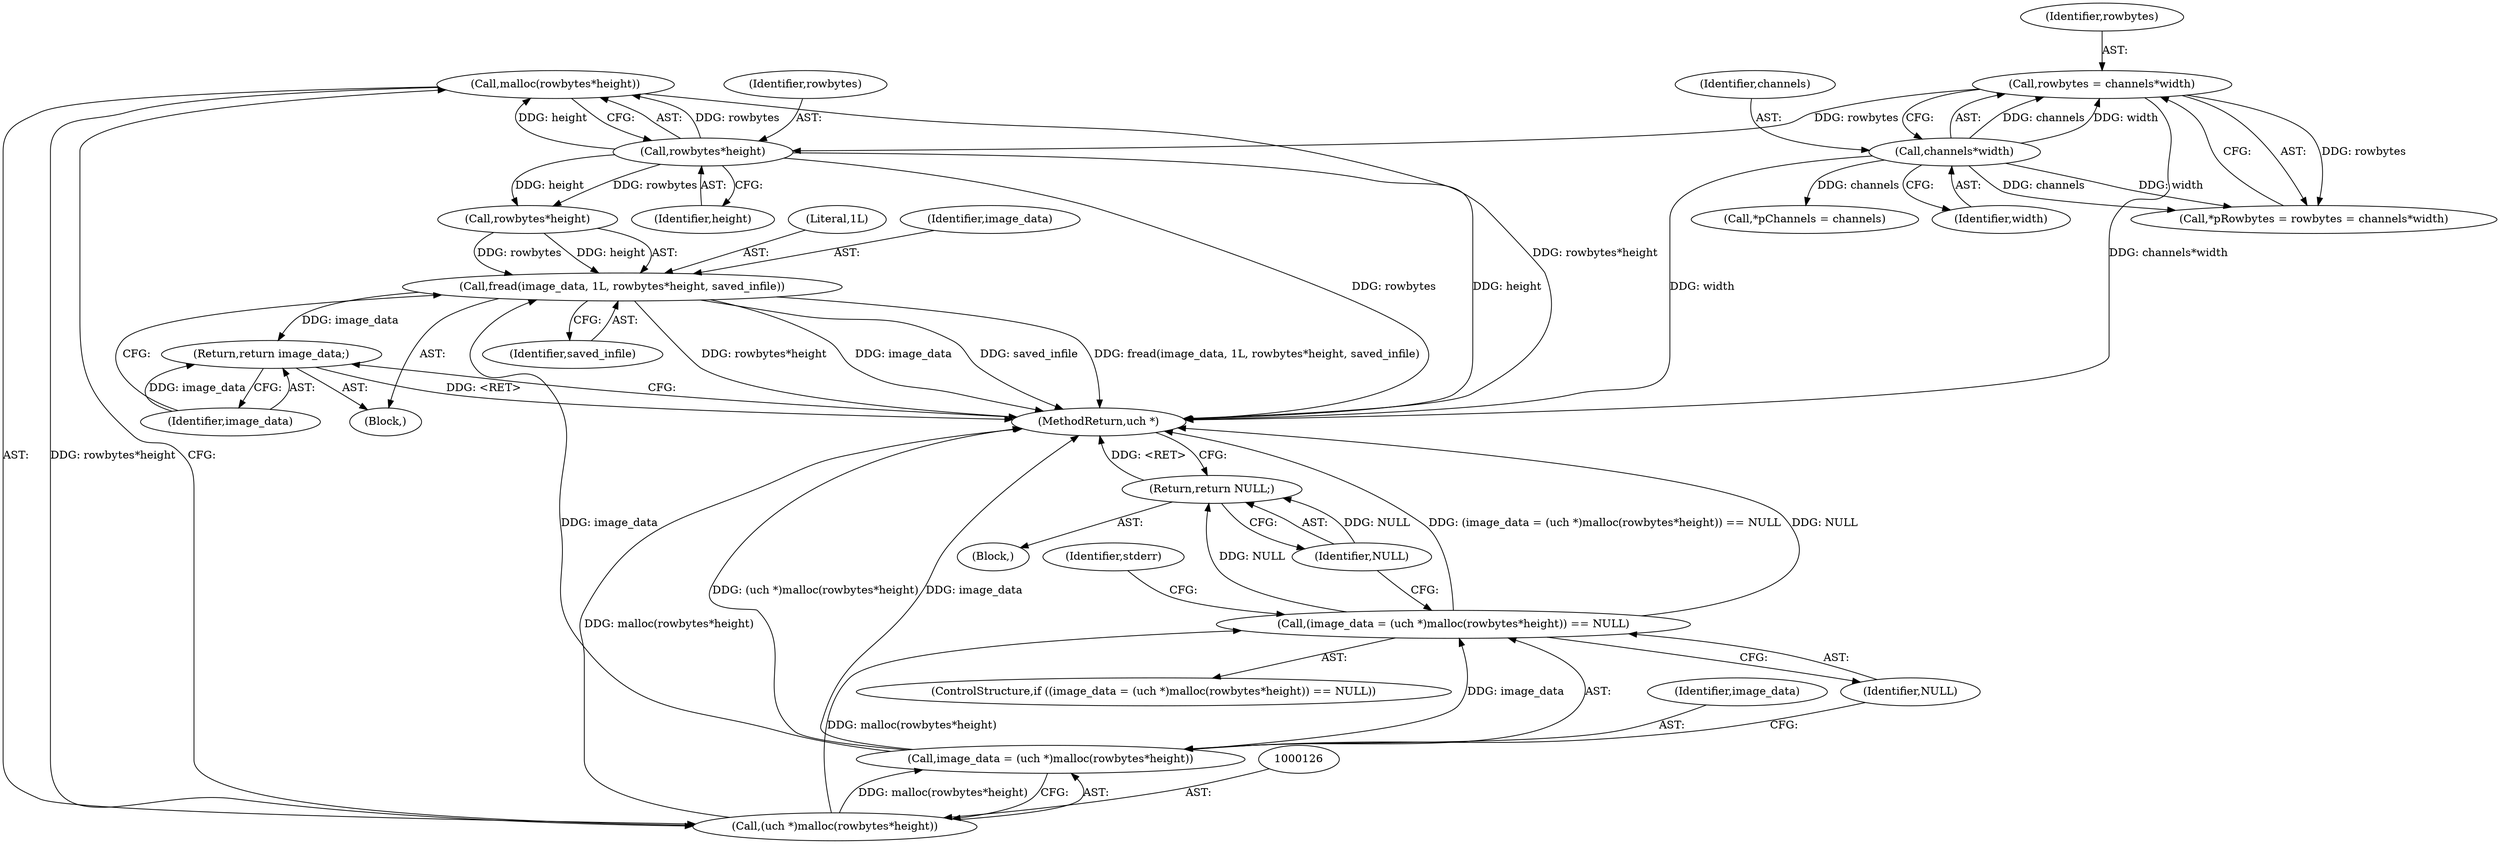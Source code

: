 digraph "1_Android_9d4853418ab2f754c2b63e091c29c5529b8b86ca_6@API" {
"1000127" [label="(Call,malloc(rowbytes*height))"];
"1000128" [label="(Call,rowbytes*height)"];
"1000112" [label="(Call,rowbytes = channels*width)"];
"1000114" [label="(Call,channels*width)"];
"1000125" [label="(Call,(uch *)malloc(rowbytes*height))"];
"1000122" [label="(Call,(image_data = (uch *)malloc(rowbytes*height)) == NULL)"];
"1000133" [label="(Return,return NULL;)"];
"1000123" [label="(Call,image_data = (uch *)malloc(rowbytes*height))"];
"1000143" [label="(Call,fread(image_data, 1L, rowbytes*height, saved_infile))"];
"1000150" [label="(Return,return image_data;)"];
"1000128" [label="(Call,rowbytes*height)"];
"1000137" [label="(Identifier,stderr)"];
"1000113" [label="(Identifier,rowbytes)"];
"1000112" [label="(Call,rowbytes = channels*width)"];
"1000107" [label="(Block,)"];
"1000151" [label="(Identifier,image_data)"];
"1000116" [label="(Identifier,width)"];
"1000130" [label="(Identifier,height)"];
"1000124" [label="(Identifier,image_data)"];
"1000131" [label="(Identifier,NULL)"];
"1000123" [label="(Call,image_data = (uch *)malloc(rowbytes*height))"];
"1000122" [label="(Call,(image_data = (uch *)malloc(rowbytes*height)) == NULL)"];
"1000133" [label="(Return,return NULL;)"];
"1000109" [label="(Call,*pRowbytes = rowbytes = channels*width)"];
"1000132" [label="(Block,)"];
"1000127" [label="(Call,malloc(rowbytes*height))"];
"1000152" [label="(MethodReturn,uch *)"];
"1000115" [label="(Identifier,channels)"];
"1000149" [label="(Identifier,saved_infile)"];
"1000145" [label="(Literal,1L)"];
"1000134" [label="(Identifier,NULL)"];
"1000117" [label="(Call,*pChannels = channels)"];
"1000143" [label="(Call,fread(image_data, 1L, rowbytes*height, saved_infile))"];
"1000121" [label="(ControlStructure,if ((image_data = (uch *)malloc(rowbytes*height)) == NULL))"];
"1000129" [label="(Identifier,rowbytes)"];
"1000144" [label="(Identifier,image_data)"];
"1000114" [label="(Call,channels*width)"];
"1000150" [label="(Return,return image_data;)"];
"1000146" [label="(Call,rowbytes*height)"];
"1000125" [label="(Call,(uch *)malloc(rowbytes*height))"];
"1000127" -> "1000125"  [label="AST: "];
"1000127" -> "1000128"  [label="CFG: "];
"1000128" -> "1000127"  [label="AST: "];
"1000125" -> "1000127"  [label="CFG: "];
"1000127" -> "1000152"  [label="DDG: rowbytes*height"];
"1000127" -> "1000125"  [label="DDG: rowbytes*height"];
"1000128" -> "1000127"  [label="DDG: rowbytes"];
"1000128" -> "1000127"  [label="DDG: height"];
"1000128" -> "1000130"  [label="CFG: "];
"1000129" -> "1000128"  [label="AST: "];
"1000130" -> "1000128"  [label="AST: "];
"1000128" -> "1000152"  [label="DDG: height"];
"1000128" -> "1000152"  [label="DDG: rowbytes"];
"1000112" -> "1000128"  [label="DDG: rowbytes"];
"1000128" -> "1000146"  [label="DDG: rowbytes"];
"1000128" -> "1000146"  [label="DDG: height"];
"1000112" -> "1000109"  [label="AST: "];
"1000112" -> "1000114"  [label="CFG: "];
"1000113" -> "1000112"  [label="AST: "];
"1000114" -> "1000112"  [label="AST: "];
"1000109" -> "1000112"  [label="CFG: "];
"1000112" -> "1000152"  [label="DDG: channels*width"];
"1000112" -> "1000109"  [label="DDG: rowbytes"];
"1000114" -> "1000112"  [label="DDG: channels"];
"1000114" -> "1000112"  [label="DDG: width"];
"1000114" -> "1000116"  [label="CFG: "];
"1000115" -> "1000114"  [label="AST: "];
"1000116" -> "1000114"  [label="AST: "];
"1000114" -> "1000152"  [label="DDG: width"];
"1000114" -> "1000109"  [label="DDG: channels"];
"1000114" -> "1000109"  [label="DDG: width"];
"1000114" -> "1000117"  [label="DDG: channels"];
"1000125" -> "1000123"  [label="AST: "];
"1000126" -> "1000125"  [label="AST: "];
"1000123" -> "1000125"  [label="CFG: "];
"1000125" -> "1000152"  [label="DDG: malloc(rowbytes*height)"];
"1000125" -> "1000122"  [label="DDG: malloc(rowbytes*height)"];
"1000125" -> "1000123"  [label="DDG: malloc(rowbytes*height)"];
"1000122" -> "1000121"  [label="AST: "];
"1000122" -> "1000131"  [label="CFG: "];
"1000123" -> "1000122"  [label="AST: "];
"1000131" -> "1000122"  [label="AST: "];
"1000134" -> "1000122"  [label="CFG: "];
"1000137" -> "1000122"  [label="CFG: "];
"1000122" -> "1000152"  [label="DDG: (image_data = (uch *)malloc(rowbytes*height)) == NULL"];
"1000122" -> "1000152"  [label="DDG: NULL"];
"1000123" -> "1000122"  [label="DDG: image_data"];
"1000122" -> "1000133"  [label="DDG: NULL"];
"1000133" -> "1000132"  [label="AST: "];
"1000133" -> "1000134"  [label="CFG: "];
"1000134" -> "1000133"  [label="AST: "];
"1000152" -> "1000133"  [label="CFG: "];
"1000133" -> "1000152"  [label="DDG: <RET>"];
"1000134" -> "1000133"  [label="DDG: NULL"];
"1000124" -> "1000123"  [label="AST: "];
"1000131" -> "1000123"  [label="CFG: "];
"1000123" -> "1000152"  [label="DDG: (uch *)malloc(rowbytes*height)"];
"1000123" -> "1000152"  [label="DDG: image_data"];
"1000123" -> "1000143"  [label="DDG: image_data"];
"1000143" -> "1000107"  [label="AST: "];
"1000143" -> "1000149"  [label="CFG: "];
"1000144" -> "1000143"  [label="AST: "];
"1000145" -> "1000143"  [label="AST: "];
"1000146" -> "1000143"  [label="AST: "];
"1000149" -> "1000143"  [label="AST: "];
"1000151" -> "1000143"  [label="CFG: "];
"1000143" -> "1000152"  [label="DDG: rowbytes*height"];
"1000143" -> "1000152"  [label="DDG: image_data"];
"1000143" -> "1000152"  [label="DDG: saved_infile"];
"1000143" -> "1000152"  [label="DDG: fread(image_data, 1L, rowbytes*height, saved_infile)"];
"1000146" -> "1000143"  [label="DDG: rowbytes"];
"1000146" -> "1000143"  [label="DDG: height"];
"1000143" -> "1000150"  [label="DDG: image_data"];
"1000150" -> "1000107"  [label="AST: "];
"1000150" -> "1000151"  [label="CFG: "];
"1000151" -> "1000150"  [label="AST: "];
"1000152" -> "1000150"  [label="CFG: "];
"1000150" -> "1000152"  [label="DDG: <RET>"];
"1000151" -> "1000150"  [label="DDG: image_data"];
}

